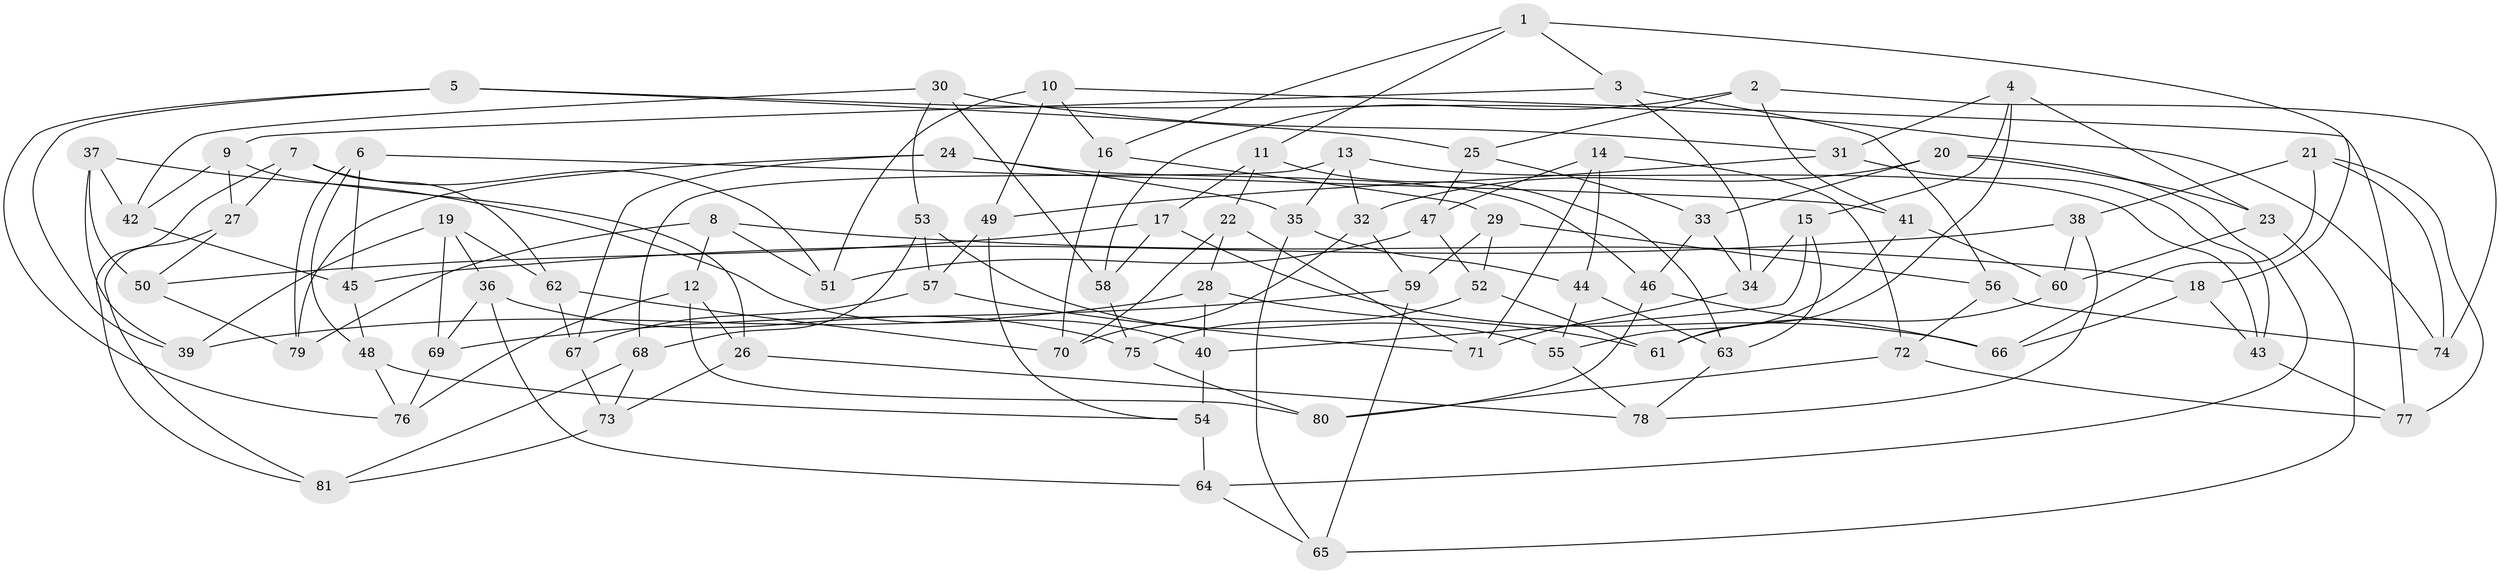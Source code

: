 // Generated by graph-tools (version 1.1) at 2025/26/03/09/25 03:26:56]
// undirected, 81 vertices, 162 edges
graph export_dot {
graph [start="1"]
  node [color=gray90,style=filled];
  1;
  2;
  3;
  4;
  5;
  6;
  7;
  8;
  9;
  10;
  11;
  12;
  13;
  14;
  15;
  16;
  17;
  18;
  19;
  20;
  21;
  22;
  23;
  24;
  25;
  26;
  27;
  28;
  29;
  30;
  31;
  32;
  33;
  34;
  35;
  36;
  37;
  38;
  39;
  40;
  41;
  42;
  43;
  44;
  45;
  46;
  47;
  48;
  49;
  50;
  51;
  52;
  53;
  54;
  55;
  56;
  57;
  58;
  59;
  60;
  61;
  62;
  63;
  64;
  65;
  66;
  67;
  68;
  69;
  70;
  71;
  72;
  73;
  74;
  75;
  76;
  77;
  78;
  79;
  80;
  81;
  1 -- 11;
  1 -- 18;
  1 -- 16;
  1 -- 3;
  2 -- 74;
  2 -- 58;
  2 -- 25;
  2 -- 41;
  3 -- 56;
  3 -- 34;
  3 -- 9;
  4 -- 15;
  4 -- 61;
  4 -- 23;
  4 -- 31;
  5 -- 74;
  5 -- 76;
  5 -- 39;
  5 -- 25;
  6 -- 48;
  6 -- 41;
  6 -- 79;
  6 -- 45;
  7 -- 51;
  7 -- 62;
  7 -- 81;
  7 -- 27;
  8 -- 12;
  8 -- 18;
  8 -- 79;
  8 -- 51;
  9 -- 42;
  9 -- 27;
  9 -- 26;
  10 -- 77;
  10 -- 51;
  10 -- 49;
  10 -- 16;
  11 -- 22;
  11 -- 63;
  11 -- 17;
  12 -- 26;
  12 -- 80;
  12 -- 76;
  13 -- 32;
  13 -- 43;
  13 -- 68;
  13 -- 35;
  14 -- 47;
  14 -- 72;
  14 -- 71;
  14 -- 44;
  15 -- 63;
  15 -- 34;
  15 -- 40;
  16 -- 29;
  16 -- 70;
  17 -- 58;
  17 -- 50;
  17 -- 66;
  18 -- 43;
  18 -- 66;
  19 -- 62;
  19 -- 36;
  19 -- 69;
  19 -- 39;
  20 -- 23;
  20 -- 33;
  20 -- 64;
  20 -- 32;
  21 -- 77;
  21 -- 74;
  21 -- 66;
  21 -- 38;
  22 -- 71;
  22 -- 70;
  22 -- 28;
  23 -- 60;
  23 -- 65;
  24 -- 79;
  24 -- 67;
  24 -- 35;
  24 -- 46;
  25 -- 47;
  25 -- 33;
  26 -- 73;
  26 -- 78;
  27 -- 50;
  27 -- 81;
  28 -- 39;
  28 -- 61;
  28 -- 40;
  29 -- 56;
  29 -- 52;
  29 -- 59;
  30 -- 42;
  30 -- 53;
  30 -- 58;
  30 -- 31;
  31 -- 49;
  31 -- 43;
  32 -- 59;
  32 -- 70;
  33 -- 46;
  33 -- 34;
  34 -- 71;
  35 -- 65;
  35 -- 44;
  36 -- 64;
  36 -- 69;
  36 -- 75;
  37 -- 50;
  37 -- 40;
  37 -- 42;
  37 -- 39;
  38 -- 60;
  38 -- 45;
  38 -- 78;
  40 -- 54;
  41 -- 55;
  41 -- 60;
  42 -- 45;
  43 -- 77;
  44 -- 55;
  44 -- 63;
  45 -- 48;
  46 -- 66;
  46 -- 80;
  47 -- 52;
  47 -- 51;
  48 -- 54;
  48 -- 76;
  49 -- 57;
  49 -- 54;
  50 -- 79;
  52 -- 75;
  52 -- 61;
  53 -- 68;
  53 -- 55;
  53 -- 57;
  54 -- 64;
  55 -- 78;
  56 -- 74;
  56 -- 72;
  57 -- 71;
  57 -- 67;
  58 -- 75;
  59 -- 69;
  59 -- 65;
  60 -- 61;
  62 -- 67;
  62 -- 70;
  63 -- 78;
  64 -- 65;
  67 -- 73;
  68 -- 81;
  68 -- 73;
  69 -- 76;
  72 -- 80;
  72 -- 77;
  73 -- 81;
  75 -- 80;
}
